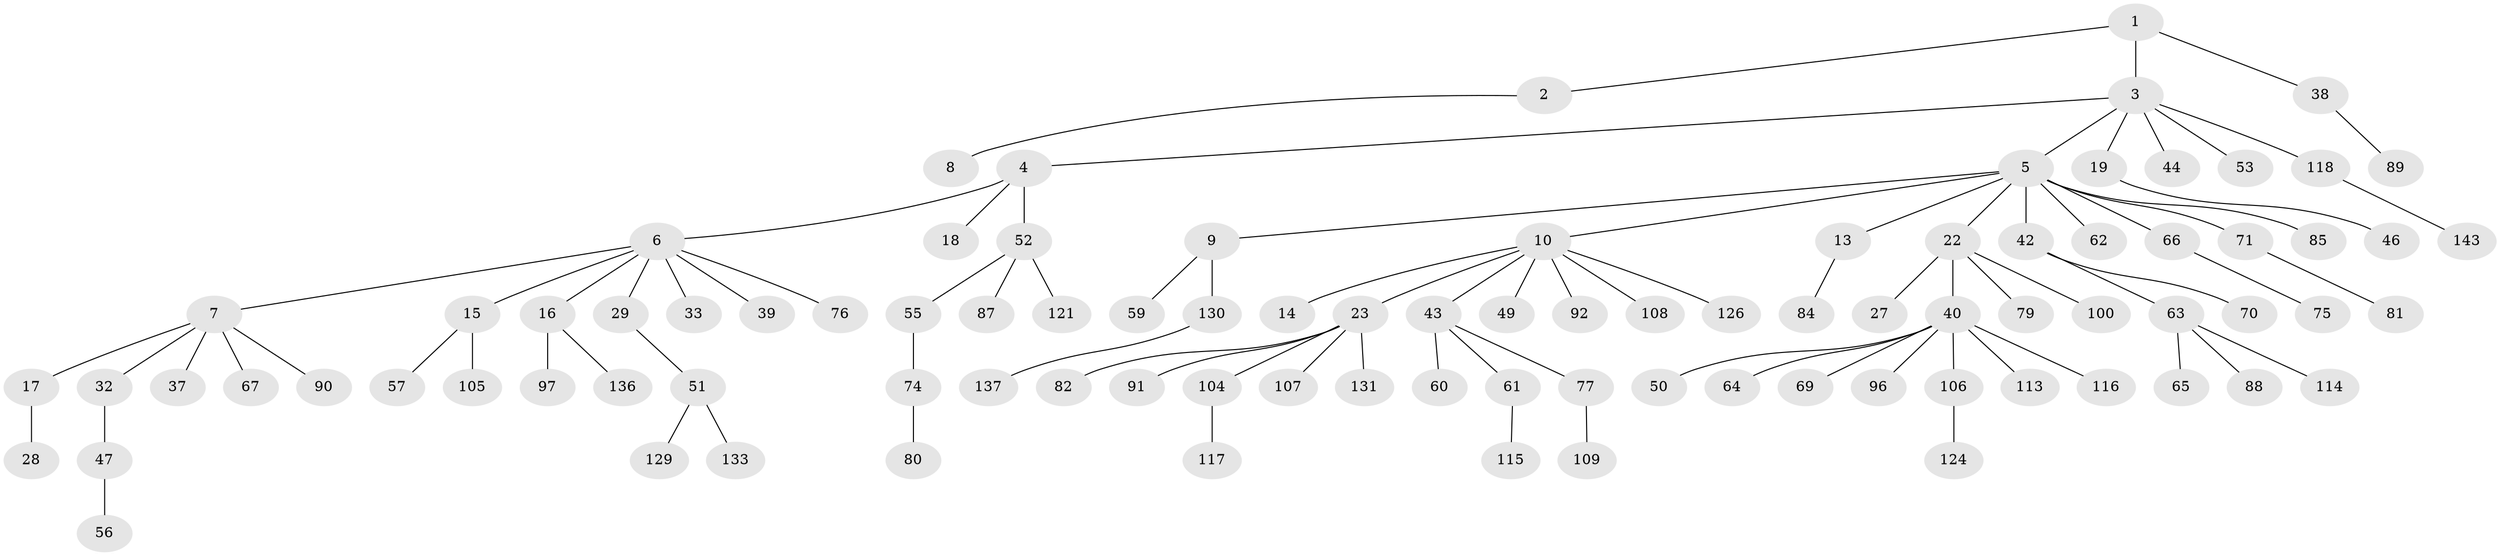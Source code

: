 // original degree distribution, {4: 0.034722222222222224, 3: 0.11805555555555555, 8: 0.013888888888888888, 5: 0.013888888888888888, 11: 0.006944444444444444, 7: 0.020833333333333332, 1: 0.5208333333333334, 2: 0.2638888888888889, 6: 0.006944444444444444}
// Generated by graph-tools (version 1.1) at 2025/11/02/27/25 16:11:25]
// undirected, 94 vertices, 93 edges
graph export_dot {
graph [start="1"]
  node [color=gray90,style=filled];
  1 [super="+36"];
  2 [super="+11"];
  3 [super="+31"];
  4 [super="+35"];
  5 [super="+127"];
  6 [super="+12"];
  7 [super="+30"];
  8;
  9 [super="+20"];
  10 [super="+26"];
  13 [super="+120"];
  14 [super="+73"];
  15 [super="+21"];
  16 [super="+25"];
  17 [super="+41"];
  18 [super="+34"];
  19 [super="+101"];
  22 [super="+112"];
  23 [super="+24"];
  27;
  28;
  29;
  32 [super="+58"];
  33;
  37 [super="+45"];
  38;
  39;
  40 [super="+68"];
  42 [super="+48"];
  43;
  44;
  46 [super="+144"];
  47 [super="+98"];
  49;
  50 [super="+72"];
  51 [super="+135"];
  52 [super="+54"];
  53;
  55 [super="+86"];
  56;
  57;
  59;
  60;
  61;
  62 [super="+111"];
  63 [super="+102"];
  64 [super="+95"];
  65 [super="+141"];
  66;
  67 [super="+78"];
  69 [super="+122"];
  70;
  71;
  74 [super="+83"];
  75 [super="+123"];
  76 [super="+94"];
  77 [super="+142"];
  79;
  80;
  81 [super="+93"];
  82;
  84;
  85;
  87 [super="+103"];
  88;
  89;
  90;
  91 [super="+99"];
  92;
  96;
  97;
  100 [super="+138"];
  104;
  105;
  106;
  107 [super="+110"];
  108;
  109 [super="+134"];
  113 [super="+119"];
  114;
  115 [super="+128"];
  116 [super="+139"];
  117 [super="+125"];
  118 [super="+140"];
  121;
  124;
  126 [super="+132"];
  129;
  130;
  131;
  133;
  136;
  137;
  143;
  1 -- 2;
  1 -- 3;
  1 -- 38;
  2 -- 8;
  3 -- 4;
  3 -- 5;
  3 -- 19;
  3 -- 44;
  3 -- 53;
  3 -- 118;
  4 -- 6;
  4 -- 18;
  4 -- 52;
  5 -- 9;
  5 -- 10;
  5 -- 13;
  5 -- 22;
  5 -- 42;
  5 -- 62;
  5 -- 66;
  5 -- 71;
  5 -- 85;
  6 -- 7;
  6 -- 15;
  6 -- 29;
  6 -- 33;
  6 -- 76;
  6 -- 16;
  6 -- 39;
  7 -- 17;
  7 -- 32;
  7 -- 37;
  7 -- 67;
  7 -- 90;
  9 -- 130;
  9 -- 59;
  10 -- 14;
  10 -- 23;
  10 -- 92;
  10 -- 108;
  10 -- 126;
  10 -- 49;
  10 -- 43;
  13 -- 84;
  15 -- 105;
  15 -- 57;
  16 -- 136;
  16 -- 97;
  17 -- 28;
  19 -- 46;
  22 -- 27;
  22 -- 40;
  22 -- 79;
  22 -- 100;
  23 -- 104;
  23 -- 131;
  23 -- 91;
  23 -- 82;
  23 -- 107;
  29 -- 51;
  32 -- 47;
  38 -- 89;
  40 -- 50;
  40 -- 64;
  40 -- 69;
  40 -- 96;
  40 -- 106;
  40 -- 113;
  40 -- 116;
  42 -- 63;
  42 -- 70;
  43 -- 60;
  43 -- 61;
  43 -- 77;
  47 -- 56;
  51 -- 129;
  51 -- 133;
  52 -- 87;
  52 -- 121;
  52 -- 55;
  55 -- 74;
  61 -- 115;
  63 -- 65;
  63 -- 88;
  63 -- 114;
  66 -- 75;
  71 -- 81;
  74 -- 80;
  77 -- 109;
  104 -- 117;
  106 -- 124;
  118 -- 143;
  130 -- 137;
}

